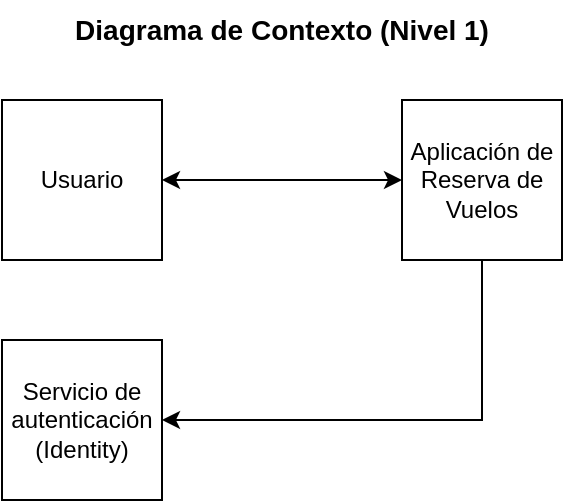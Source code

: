 <mxfile version="24.7.1" type="device" pages="3">
  <diagram name="N1" id="COFwyiI3ozjty7LpkfsB">
    <mxGraphModel dx="1808" dy="652" grid="1" gridSize="10" guides="1" tooltips="1" connect="1" arrows="1" fold="1" page="1" pageScale="1" pageWidth="827" pageHeight="1169" math="0" shadow="0">
      <root>
        <mxCell id="0" />
        <mxCell id="1" parent="0" />
        <mxCell id="GQjELW8ep5slCsAtEW8S-1" value="Usuario" style="whiteSpace=wrap;html=1;aspect=fixed;" vertex="1" parent="1">
          <mxGeometry x="100" y="130" width="80" height="80" as="geometry" />
        </mxCell>
        <mxCell id="GQjELW8ep5slCsAtEW8S-2" value="Aplicación de Reserva de Vuelos" style="whiteSpace=wrap;html=1;aspect=fixed;" vertex="1" parent="1">
          <mxGeometry x="300" y="130" width="80" height="80" as="geometry" />
        </mxCell>
        <mxCell id="GQjELW8ep5slCsAtEW8S-3" value="Servicio de autenticación&lt;br&gt;(Identity)" style="whiteSpace=wrap;html=1;aspect=fixed;" vertex="1" parent="1">
          <mxGeometry x="100" y="250" width="80" height="80" as="geometry" />
        </mxCell>
        <mxCell id="GQjELW8ep5slCsAtEW8S-4" value="" style="endArrow=classic;startArrow=classic;html=1;rounded=0;exitX=1;exitY=0.5;exitDx=0;exitDy=0;entryX=0;entryY=0.5;entryDx=0;entryDy=0;" edge="1" parent="1" source="GQjELW8ep5slCsAtEW8S-1" target="GQjELW8ep5slCsAtEW8S-2">
          <mxGeometry width="50" height="50" relative="1" as="geometry">
            <mxPoint x="450" y="450" as="sourcePoint" />
            <mxPoint x="500" y="400" as="targetPoint" />
          </mxGeometry>
        </mxCell>
        <mxCell id="GQjELW8ep5slCsAtEW8S-5" value="" style="endArrow=classic;html=1;rounded=0;exitX=0.5;exitY=1;exitDx=0;exitDy=0;entryX=1;entryY=0.5;entryDx=0;entryDy=0;" edge="1" parent="1" source="GQjELW8ep5slCsAtEW8S-2" target="GQjELW8ep5slCsAtEW8S-3">
          <mxGeometry width="50" height="50" relative="1" as="geometry">
            <mxPoint x="450" y="450" as="sourcePoint" />
            <mxPoint x="500" y="400" as="targetPoint" />
            <Array as="points">
              <mxPoint x="340" y="290" />
            </Array>
          </mxGeometry>
        </mxCell>
        <mxCell id="GQjELW8ep5slCsAtEW8S-6" value="Diagrama de Contexto (Nivel 1)" style="text;html=1;align=center;verticalAlign=middle;whiteSpace=wrap;rounded=0;fontStyle=1;fontSize=14;" vertex="1" parent="1">
          <mxGeometry x="100" y="80" width="280" height="30" as="geometry" />
        </mxCell>
      </root>
    </mxGraphModel>
  </diagram>
  <diagram id="YFlpD0oa5Kz86ncDNRH0" name="N2">
    <mxGraphModel dx="1808" dy="652" grid="1" gridSize="10" guides="1" tooltips="1" connect="1" arrows="1" fold="1" page="1" pageScale="1" pageWidth="827" pageHeight="1169" math="0" shadow="0">
      <root>
        <mxCell id="0" />
        <mxCell id="1" parent="0" />
        <mxCell id="UsFJIPFv3FCn83U0_a6z-6" value="Diagrama de Contenedores (Nivel 2)" style="text;html=1;align=center;verticalAlign=middle;whiteSpace=wrap;rounded=0;fontStyle=1;fontSize=14;" vertex="1" parent="1">
          <mxGeometry x="100" y="20" width="280" height="30" as="geometry" />
        </mxCell>
        <mxCell id="UsFJIPFv3FCn83U0_a6z-8" value="" style="swimlane;startSize=0;" vertex="1" parent="1">
          <mxGeometry x="120" y="50" width="240" height="300" as="geometry" />
        </mxCell>
        <mxCell id="UsFJIPFv3FCn83U0_a6z-10" value="" style="swimlane;startSize=0;" vertex="1" parent="UsFJIPFv3FCn83U0_a6z-8">
          <mxGeometry x="20" y="40" width="200" height="80" as="geometry" />
        </mxCell>
        <mxCell id="UsFJIPFv3FCn83U0_a6z-12" value="&lt;span class=&quot;hljs-operator&quot;&gt;-&lt;/span&gt; AccountController&lt;div&gt;&lt;span class=&quot;hljs-operator&quot;&gt;-&lt;/span&gt; FlightController&lt;br&gt;&lt;span class=&quot;hljs-operator&quot;&gt;-&lt;/span&gt; AdminController&amp;nbsp;&lt;/div&gt;" style="text;html=1;align=left;verticalAlign=middle;resizable=0;points=[];autosize=1;strokeColor=none;fillColor=none;" vertex="1" parent="UsFJIPFv3FCn83U0_a6z-10">
          <mxGeometry x="35" y="20" width="130" height="60" as="geometry" />
        </mxCell>
        <mxCell id="UsFJIPFv3FCn83U0_a6z-11" value="Controladores" style="text;html=1;align=center;verticalAlign=middle;resizable=0;points=[];autosize=1;strokeColor=none;fillColor=none;" vertex="1" parent="UsFJIPFv3FCn83U0_a6z-10">
          <mxGeometry x="50" width="100" height="30" as="geometry" />
        </mxCell>
        <mxCell id="UsFJIPFv3FCn83U0_a6z-13" value="Aplicación Web&lt;br&gt;(ASP.NET Core MVC)" style="text;html=1;align=center;verticalAlign=middle;resizable=0;points=[];autosize=1;strokeColor=none;fillColor=none;" vertex="1" parent="UsFJIPFv3FCn83U0_a6z-8">
          <mxGeometry x="50" width="140" height="40" as="geometry" />
        </mxCell>
        <mxCell id="UsFJIPFv3FCn83U0_a6z-15" value="" style="swimlane;startSize=0;" vertex="1" parent="UsFJIPFv3FCn83U0_a6z-8">
          <mxGeometry x="20" y="130" width="200" height="70" as="geometry" />
        </mxCell>
        <mxCell id="UsFJIPFv3FCn83U0_a6z-16" value="Servicios" style="text;html=1;align=center;verticalAlign=middle;resizable=0;points=[];autosize=1;strokeColor=none;fillColor=none;" vertex="1" parent="UsFJIPFv3FCn83U0_a6z-15">
          <mxGeometry x="65" width="70" height="30" as="geometry" />
        </mxCell>
        <mxCell id="UsFJIPFv3FCn83U0_a6z-17" value="&lt;span class=&quot;hljs-operator&quot;&gt;-&lt;/span&gt; NotificationService&lt;br&gt;&lt;span class=&quot;hljs-operator&quot;&gt;-&lt;/span&gt; PaymentService" style="text;html=1;align=left;verticalAlign=middle;resizable=0;points=[];autosize=1;strokeColor=none;fillColor=none;" vertex="1" parent="UsFJIPFv3FCn83U0_a6z-15">
          <mxGeometry x="35" y="25" width="130" height="40" as="geometry" />
        </mxCell>
        <mxCell id="UsFJIPFv3FCn83U0_a6z-18" value="" style="swimlane;startSize=0;" vertex="1" parent="UsFJIPFv3FCn83U0_a6z-8">
          <mxGeometry x="20" y="210" width="200" height="80" as="geometry" />
        </mxCell>
        <mxCell id="UsFJIPFv3FCn83U0_a6z-19" value="Modelos" style="text;html=1;align=center;verticalAlign=middle;resizable=0;points=[];autosize=1;strokeColor=none;fillColor=none;" vertex="1" parent="UsFJIPFv3FCn83U0_a6z-18">
          <mxGeometry x="65" width="70" height="30" as="geometry" />
        </mxCell>
        <mxCell id="UsFJIPFv3FCn83U0_a6z-20" value="&lt;span class=&quot;hljs-operator&quot;&gt;-&lt;/span&gt; User&lt;br&gt;&lt;span class=&quot;hljs-operator&quot;&gt;-&lt;/span&gt; Flight&lt;br&gt;&lt;span class=&quot;hljs-operator&quot;&gt;-&lt;/span&gt; Booking" style="text;html=1;align=left;verticalAlign=middle;resizable=0;points=[];autosize=1;strokeColor=none;fillColor=none;" vertex="1" parent="UsFJIPFv3FCn83U0_a6z-18">
          <mxGeometry x="65" y="25" width="70" height="60" as="geometry" />
        </mxCell>
        <mxCell id="UsFJIPFv3FCn83U0_a6z-21" value="" style="swimlane;startSize=0;" vertex="1" parent="1">
          <mxGeometry x="120" y="360" width="240" height="40" as="geometry" />
        </mxCell>
        <mxCell id="UsFJIPFv3FCn83U0_a6z-22" value="Base de Datos&lt;br&gt;(&lt;span class=&quot;hljs-keyword&quot;&gt;SQL&lt;/span&gt; Server)&amp;nbsp;" style="text;html=1;align=center;verticalAlign=middle;resizable=0;points=[];autosize=1;strokeColor=none;fillColor=none;" vertex="1" parent="UsFJIPFv3FCn83U0_a6z-21">
          <mxGeometry x="70" width="100" height="40" as="geometry" />
        </mxCell>
        <mxCell id="UsFJIPFv3FCn83U0_a6z-23" value="" style="swimlane;startSize=0;" vertex="1" parent="1">
          <mxGeometry x="120" y="410" width="240" height="40" as="geometry" />
        </mxCell>
        <mxCell id="UsFJIPFv3FCn83U0_a6z-24" value="Servicio de Autenticación&lt;br&gt;(&lt;span class=&quot;hljs-keyword&quot;&gt;Identity&lt;/span&gt; Server)" style="text;html=1;align=center;verticalAlign=middle;resizable=0;points=[];autosize=1;strokeColor=none;fillColor=none;" vertex="1" parent="UsFJIPFv3FCn83U0_a6z-23">
          <mxGeometry x="40" width="160" height="40" as="geometry" />
        </mxCell>
        <mxCell id="UsFJIPFv3FCn83U0_a6z-25" value="" style="swimlane;startSize=0;" vertex="1" parent="1">
          <mxGeometry x="120" y="460" width="240" height="40" as="geometry" />
        </mxCell>
        <mxCell id="UsFJIPFv3FCn83U0_a6z-26" value="Servicio de Notificaciones&lt;br&gt;(Azure Notification Hubs)" style="text;html=1;align=center;verticalAlign=middle;resizable=0;points=[];autosize=1;strokeColor=none;fillColor=none;" vertex="1" parent="UsFJIPFv3FCn83U0_a6z-25">
          <mxGeometry x="40" width="160" height="40" as="geometry" />
        </mxCell>
        <mxCell id="UsFJIPFv3FCn83U0_a6z-27" value="" style="swimlane;startSize=0;" vertex="1" parent="1">
          <mxGeometry x="120" y="510" width="240" height="40" as="geometry" />
        </mxCell>
        <mxCell id="UsFJIPFv3FCn83U0_a6z-28" value="Servicio de Pagos&lt;br&gt;(Stripe API &lt;span class=&quot;hljs-operator&quot;&gt;-&lt;/span&gt; Mock)" style="text;html=1;align=center;verticalAlign=middle;resizable=0;points=[];autosize=1;strokeColor=none;fillColor=none;" vertex="1" parent="UsFJIPFv3FCn83U0_a6z-27">
          <mxGeometry x="60" width="120" height="40" as="geometry" />
        </mxCell>
      </root>
    </mxGraphModel>
  </diagram>
  <diagram id="HiiMgFurdqJLw7jYOTXP" name="N3">
    <mxGraphModel dx="1808" dy="652" grid="1" gridSize="10" guides="1" tooltips="1" connect="1" arrows="1" fold="1" page="1" pageScale="1" pageWidth="827" pageHeight="1169" math="0" shadow="0">
      <root>
        <mxCell id="0" />
        <mxCell id="1" parent="0" />
      </root>
    </mxGraphModel>
  </diagram>
</mxfile>

